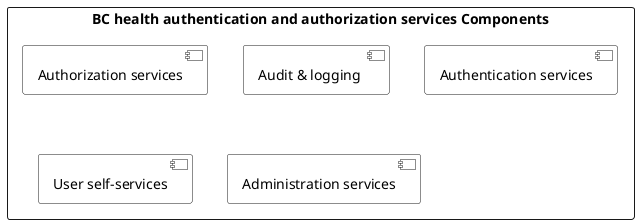 @startuml
rectangle "BC health authentication and authorization services Components" {
[Authorization services] #White
[Audit & logging ] #White
[Authentication services] #White
[User self-services] #White
[Administration services] #White
}
newpage
package "Authentication Service" {
rectangle "BC Health identity federation" {
[IDIR] --> LINK
[MoH LDAP] --> LINK
[PHSA] --> LINK
[BCEID] --> LINK
[BCSC(future)] --> LINK
}
[common login page] 
[client authentication JWT]
[client authentication ID/secret]
}
package "user self-services" {
LINK --> [ID linking]
 [view application role]
}
newpage
package "Audit & Logging" {
[ Record events ] --> view
}

package "Administration services" {
[View user]
[Query clients]
[Manage users]
[Manage clients]
view --> [View events]
[identity provider configuration]
}
newpage
package "Authorization Service" {
[RBAC - users accessing BC health web application]
[RBAC - client application access to BC Health resources behind the BC Health API gateway]
}
@enduml
